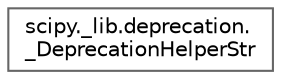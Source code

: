 digraph "Graphical Class Hierarchy"
{
 // LATEX_PDF_SIZE
  bgcolor="transparent";
  edge [fontname=Helvetica,fontsize=10,labelfontname=Helvetica,labelfontsize=10];
  node [fontname=Helvetica,fontsize=10,shape=box,height=0.2,width=0.4];
  rankdir="LR";
  Node0 [id="Node000000",label="scipy._lib.deprecation.\l_DeprecationHelperStr",height=0.2,width=0.4,color="grey40", fillcolor="white", style="filled",URL="$df/d2c/classscipy_1_1__lib_1_1deprecation_1_1__DeprecationHelperStr.html",tooltip=" "];
}
